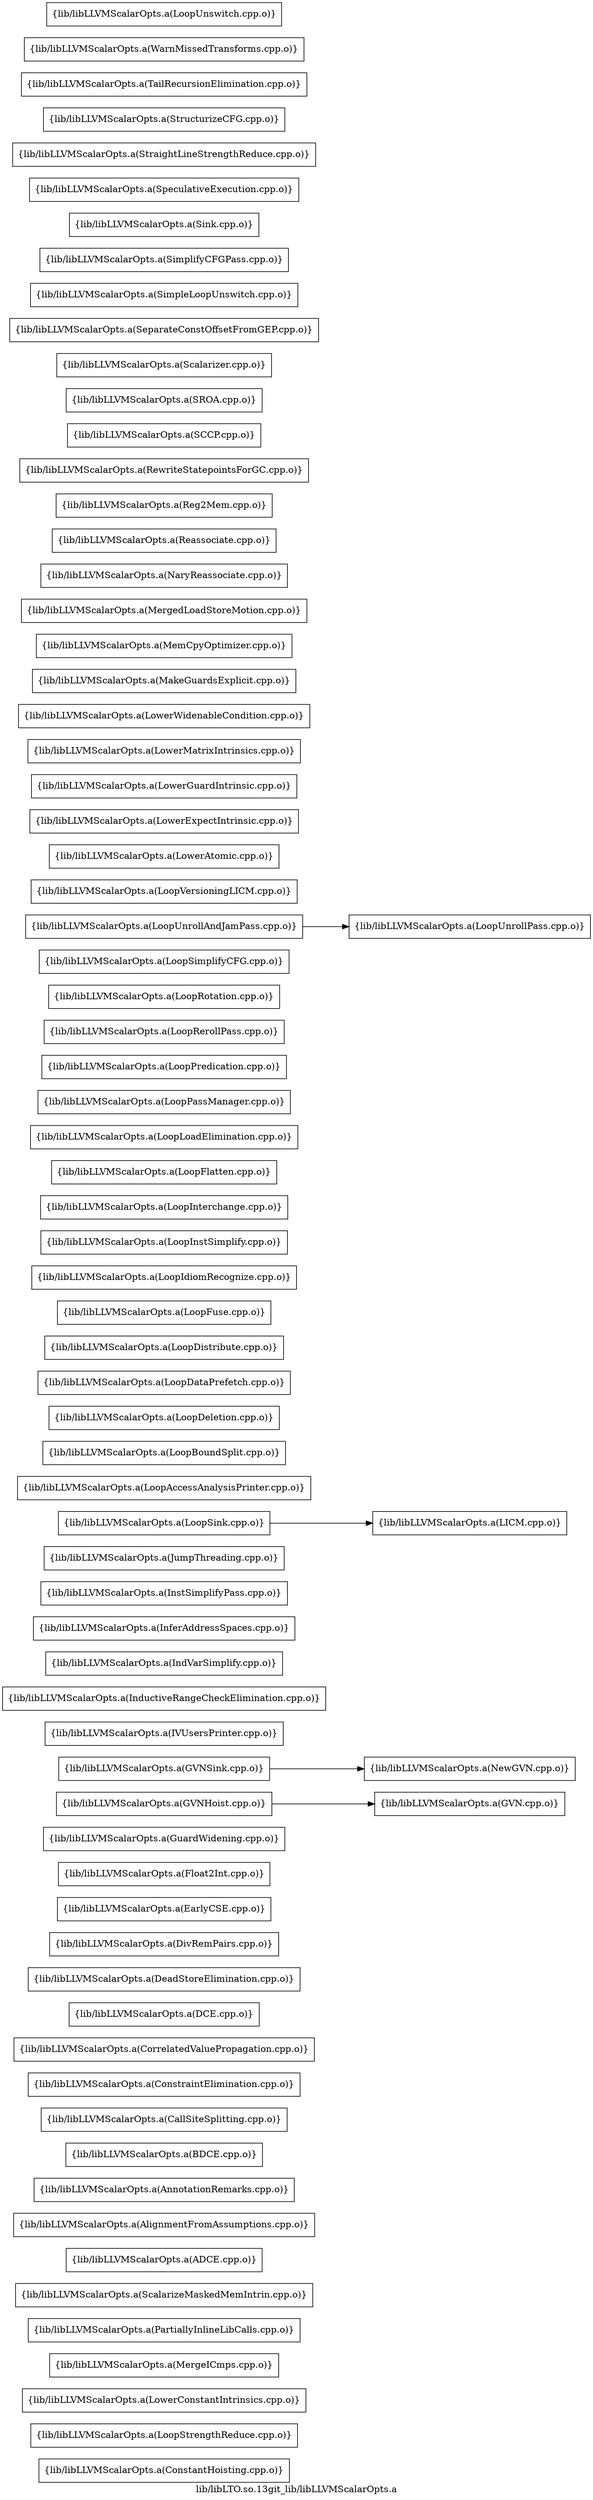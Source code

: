 digraph "lib/libLTO.so.13git_lib/libLLVMScalarOpts.a" {
	label="lib/libLTO.so.13git_lib/libLLVMScalarOpts.a";
	rankdir=LR;

	Node0x55fc04e677c8 [shape=record,shape=box,group=0,label="{lib/libLLVMScalarOpts.a(ConstantHoisting.cpp.o)}"];
	Node0x55fc04e59088 [shape=record,shape=box,group=0,label="{lib/libLLVMScalarOpts.a(LoopStrengthReduce.cpp.o)}"];
	Node0x55fc04e5ed58 [shape=record,shape=box,group=0,label="{lib/libLLVMScalarOpts.a(LowerConstantIntrinsics.cpp.o)}"];
	Node0x55fc04e561a8 [shape=record,shape=box,group=0,label="{lib/libLLVMScalarOpts.a(MergeICmps.cpp.o)}"];
	Node0x55fc04e54628 [shape=record,shape=box,group=0,label="{lib/libLLVMScalarOpts.a(PartiallyInlineLibCalls.cpp.o)}"];
	Node0x55fc04e6e5c8 [shape=record,shape=box,group=0,label="{lib/libLLVMScalarOpts.a(ScalarizeMaskedMemIntrin.cpp.o)}"];
	Node0x55fc04e65b58 [shape=record,shape=box,group=0,label="{lib/libLLVMScalarOpts.a(ADCE.cpp.o)}"];
	Node0x55fc04e65888 [shape=record,shape=box,group=0,label="{lib/libLLVMScalarOpts.a(AlignmentFromAssumptions.cpp.o)}"];
	Node0x55fc04e65fb8 [shape=record,shape=box,group=0,label="{lib/libLLVMScalarOpts.a(AnnotationRemarks.cpp.o)}"];
	Node0x55fc04e67278 [shape=record,shape=box,group=0,label="{lib/libLLVMScalarOpts.a(BDCE.cpp.o)}"];
	Node0x55fc04e679f8 [shape=record,shape=box,group=0,label="{lib/libLLVMScalarOpts.a(CallSiteSplitting.cpp.o)}"];
	Node0x55fc04e630d8 [shape=record,shape=box,group=0,label="{lib/libLLVMScalarOpts.a(ConstraintElimination.cpp.o)}"];
	Node0x55fc04e640c8 [shape=record,shape=box,group=0,label="{lib/libLLVMScalarOpts.a(CorrelatedValuePropagation.cpp.o)}"];
	Node0x55fc04e63998 [shape=record,shape=box,group=0,label="{lib/libLLVMScalarOpts.a(DCE.cpp.o)}"];
	Node0x55fc04e53d68 [shape=record,shape=box,group=0,label="{lib/libLLVMScalarOpts.a(DeadStoreElimination.cpp.o)}"];
	Node0x55fc04e54b78 [shape=record,shape=box,group=0,label="{lib/libLLVMScalarOpts.a(DivRemPairs.cpp.o)}"];
	Node0x55fc04e6c728 [shape=record,shape=box,group=0,label="{lib/libLLVMScalarOpts.a(EarlyCSE.cpp.o)}"];
	Node0x55fc04e6bd28 [shape=record,shape=box,group=0,label="{lib/libLLVMScalarOpts.a(Float2Int.cpp.o)}"];
	Node0x55fc04e6c228 [shape=record,shape=box,group=0,label="{lib/libLLVMScalarOpts.a(GuardWidening.cpp.o)}"];
	Node0x55fc04e6b648 [shape=record,shape=box,group=0,label="{lib/libLLVMScalarOpts.a(GVN.cpp.o)}"];
	Node0x55fc04e6a9c8 [shape=record,shape=box,group=0,label="{lib/libLLVMScalarOpts.a(GVNHoist.cpp.o)}"];
	Node0x55fc04e6a9c8 -> Node0x55fc04e6b648;
	Node0x55fc04e6ae78 [shape=record,shape=box,group=0,label="{lib/libLLVMScalarOpts.a(GVNSink.cpp.o)}"];
	Node0x55fc04e6ae78 -> Node0x55fc04e54d58;
	Node0x55fc04e6f108 [shape=record,shape=box,group=0,label="{lib/libLLVMScalarOpts.a(IVUsersPrinter.cpp.o)}"];
	Node0x55fc04e6e3e8 [shape=record,shape=box,group=0,label="{lib/libLLVMScalarOpts.a(InductiveRangeCheckElimination.cpp.o)}"];
	Node0x55fc04e6d808 [shape=record,shape=box,group=0,label="{lib/libLLVMScalarOpts.a(IndVarSimplify.cpp.o)}"];
	Node0x55fc04e68268 [shape=record,shape=box,group=0,label="{lib/libLLVMScalarOpts.a(InferAddressSpaces.cpp.o)}"];
	Node0x55fc04e68b28 [shape=record,shape=box,group=0,label="{lib/libLLVMScalarOpts.a(InstSimplifyPass.cpp.o)}"];
	Node0x55fc04e69118 [shape=record,shape=box,group=0,label="{lib/libLLVMScalarOpts.a(JumpThreading.cpp.o)}"];
	Node0x55fc04e698e8 [shape=record,shape=box,group=0,label="{lib/libLLVMScalarOpts.a(LICM.cpp.o)}"];
	Node0x55fc04e6a018 [shape=record,shape=box,group=0,label="{lib/libLLVMScalarOpts.a(LoopAccessAnalysisPrinter.cpp.o)}"];
	Node0x55fc04e65978 [shape=record,shape=box,group=0,label="{lib/libLLVMScalarOpts.a(LoopBoundSplit.cpp.o)}"];
	Node0x55fc04e65ec8 [shape=record,shape=box,group=0,label="{lib/libLLVMScalarOpts.a(LoopSink.cpp.o)}"];
	Node0x55fc04e65ec8 -> Node0x55fc04e698e8;
	Node0x55fc04e665a8 [shape=record,shape=box,group=0,label="{lib/libLLVMScalarOpts.a(LoopDeletion.cpp.o)}"];
	Node0x55fc04e66dc8 [shape=record,shape=box,group=0,label="{lib/libLLVMScalarOpts.a(LoopDataPrefetch.cpp.o)}"];
	Node0x55fc04e67138 [shape=record,shape=box,group=0,label="{lib/libLLVMScalarOpts.a(LoopDistribute.cpp.o)}"];
	Node0x55fc04e678b8 [shape=record,shape=box,group=0,label="{lib/libLLVMScalarOpts.a(LoopFuse.cpp.o)}"];
	Node0x55fc04e5fe88 [shape=record,shape=box,group=0,label="{lib/libLLVMScalarOpts.a(LoopIdiomRecognize.cpp.o)}"];
	Node0x55fc04e60478 [shape=record,shape=box,group=0,label="{lib/libLLVMScalarOpts.a(LoopInstSimplify.cpp.o)}"];
	Node0x55fc04e5f7f8 [shape=record,shape=box,group=0,label="{lib/libLLVMScalarOpts.a(LoopInterchange.cpp.o)}"];
	Node0x55fc04e5c238 [shape=record,shape=box,group=0,label="{lib/libLLVMScalarOpts.a(LoopFlatten.cpp.o)}"];
	Node0x55fc04e5b5b8 [shape=record,shape=box,group=0,label="{lib/libLLVMScalarOpts.a(LoopLoadElimination.cpp.o)}"];
	Node0x55fc04e5bec8 [shape=record,shape=box,group=0,label="{lib/libLLVMScalarOpts.a(LoopPassManager.cpp.o)}"];
	Node0x55fc04e5d9a8 [shape=record,shape=box,group=0,label="{lib/libLLVMScalarOpts.a(LoopPredication.cpp.o)}"];
	Node0x55fc04e5cdc8 [shape=record,shape=box,group=0,label="{lib/libLLVMScalarOpts.a(LoopRerollPass.cpp.o)}"];
	Node0x55fc04e599e8 [shape=record,shape=box,group=0,label="{lib/libLLVMScalarOpts.a(LoopRotation.cpp.o)}"];
	Node0x55fc04e5a208 [shape=record,shape=box,group=0,label="{lib/libLLVMScalarOpts.a(LoopSimplifyCFG.cpp.o)}"];
	Node0x55fc04e4d008 [shape=record,shape=box,group=0,label="{lib/libLLVMScalarOpts.a(LoopUnrollPass.cpp.o)}"];
	Node0x55fc04e5f988 [shape=record,shape=box,group=0,label="{lib/libLLVMScalarOpts.a(LoopUnrollAndJamPass.cpp.o)}"];
	Node0x55fc04e5f988 -> Node0x55fc04e4d008;
	Node0x55fc04e5fca8 [shape=record,shape=box,group=0,label="{lib/libLLVMScalarOpts.a(LoopVersioningLICM.cpp.o)}"];
	Node0x55fc04e5e5d8 [shape=record,shape=box,group=0,label="{lib/libLLVMScalarOpts.a(LowerAtomic.cpp.o)}"];
	Node0x55fc04e5e8a8 [shape=record,shape=box,group=0,label="{lib/libLLVMScalarOpts.a(LowerExpectIntrinsic.cpp.o)}"];
	Node0x55fc04e5d188 [shape=record,shape=box,group=0,label="{lib/libLLVMScalarOpts.a(LowerGuardIntrinsic.cpp.o)}"];
	Node0x55fc04e5d868 [shape=record,shape=box,group=0,label="{lib/libLLVMScalarOpts.a(LowerMatrixIntrinsics.cpp.o)}"];
	Node0x55fc04e5d638 [shape=record,shape=box,group=0,label="{lib/libLLVMScalarOpts.a(LowerWidenableCondition.cpp.o)}"];
	Node0x55fc04e5b6f8 [shape=record,shape=box,group=0,label="{lib/libLLVMScalarOpts.a(MakeGuardsExplicit.cpp.o)}"];
	Node0x55fc04e55f78 [shape=record,shape=box,group=0,label="{lib/libLLVMScalarOpts.a(MemCpyOptimizer.cpp.o)}"];
	Node0x55fc04e55208 [shape=record,shape=box,group=0,label="{lib/libLLVMScalarOpts.a(MergedLoadStoreMotion.cpp.o)}"];
	Node0x55fc04e549e8 [shape=record,shape=box,group=0,label="{lib/libLLVMScalarOpts.a(NaryReassociate.cpp.o)}"];
	Node0x55fc04e54d58 [shape=record,shape=box,group=0,label="{lib/libLLVMScalarOpts.a(NewGVN.cpp.o)}"];
	Node0x55fc04e58bd8 [shape=record,shape=box,group=0,label="{lib/libLLVMScalarOpts.a(Reassociate.cpp.o)}"];
	Node0x55fc04e57f58 [shape=record,shape=box,group=0,label="{lib/libLLVMScalarOpts.a(Reg2Mem.cpp.o)}"];
	Node0x55fc04e58278 [shape=record,shape=box,group=0,label="{lib/libLLVMScalarOpts.a(RewriteStatepointsForGC.cpp.o)}"];
	Node0x55fc04e57008 [shape=record,shape=box,group=0,label="{lib/libLLVMScalarOpts.a(SCCP.cpp.o)}"];
	Node0x55fc04e57468 [shape=record,shape=box,group=0,label="{lib/libLLVMScalarOpts.a(SROA.cpp.o)}"];
	Node0x55fc04e703c8 [shape=record,shape=box,group=0,label="{lib/libLLVMScalarOpts.a(Scalarizer.cpp.o)}"];
	Node0x55fc04e6e7f8 [shape=record,shape=box,group=0,label="{lib/libLLVMScalarOpts.a(SeparateConstOffsetFromGEP.cpp.o)}"];
	Node0x55fc04e6f658 [shape=record,shape=box,group=0,label="{lib/libLLVMScalarOpts.a(SimpleLoopUnswitch.cpp.o)}"];
	Node0x55fc04e6ce08 [shape=record,shape=box,group=0,label="{lib/libLLVMScalarOpts.a(SimplifyCFGPass.cpp.o)}"];
	Node0x55fc04e6da88 [shape=record,shape=box,group=0,label="{lib/libLLVMScalarOpts.a(Sink.cpp.o)}"];
	Node0x55fc04e6dd08 [shape=record,shape=box,group=0,label="{lib/libLLVMScalarOpts.a(SpeculativeExecution.cpp.o)}"];
	Node0x55fc04e6c278 [shape=record,shape=box,group=0,label="{lib/libLLVMScalarOpts.a(StraightLineStrengthReduce.cpp.o)}"];
	Node0x55fc04e6c688 [shape=record,shape=box,group=0,label="{lib/libLLVMScalarOpts.a(StructurizeCFG.cpp.o)}"];
	Node0x55fc04e6ca48 [shape=record,shape=box,group=0,label="{lib/libLLVMScalarOpts.a(TailRecursionElimination.cpp.o)}"];
	Node0x55fc04e6add8 [shape=record,shape=box,group=0,label="{lib/libLLVMScalarOpts.a(WarnMissedTransforms.cpp.o)}"];
	Node0x55fc04e5f4d8 [shape=record,shape=box,group=0,label="{lib/libLLVMScalarOpts.a(LoopUnswitch.cpp.o)}"];
}
